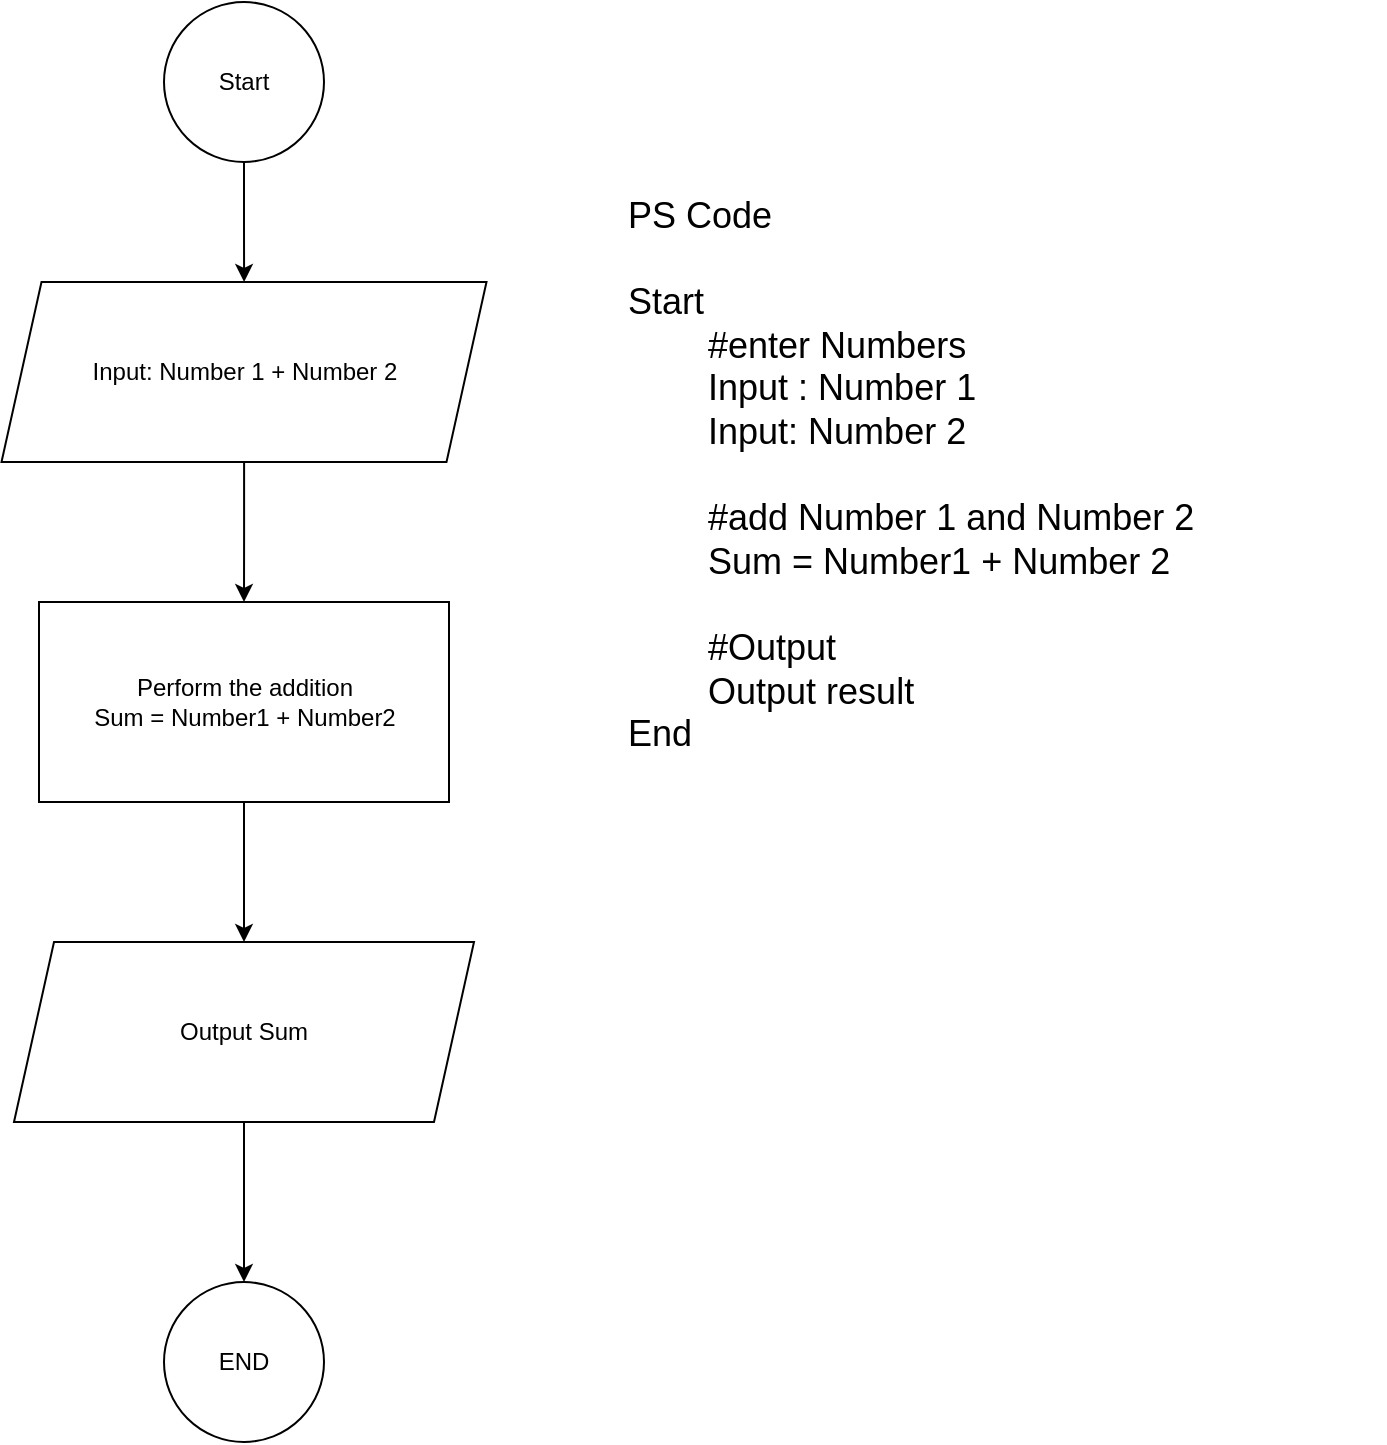 <mxfile version="28.1.2">
  <diagram name="Seite-1" id="qLtpq4r598Eb0vKFgCos">
    <mxGraphModel dx="1426" dy="841" grid="1" gridSize="10" guides="1" tooltips="1" connect="1" arrows="1" fold="1" page="1" pageScale="1" pageWidth="827" pageHeight="1169" math="0" shadow="0">
      <root>
        <mxCell id="0" />
        <mxCell id="1" parent="0" />
        <mxCell id="YJfmNgXjkh2zvaOiM6-I-6" value="" style="edgeStyle=orthogonalEdgeStyle;rounded=0;orthogonalLoop=1;jettySize=auto;html=1;" edge="1" parent="1" source="YJfmNgXjkh2zvaOiM6-I-1" target="YJfmNgXjkh2zvaOiM6-I-2">
          <mxGeometry relative="1" as="geometry" />
        </mxCell>
        <mxCell id="YJfmNgXjkh2zvaOiM6-I-1" value="Start" style="ellipse;whiteSpace=wrap;html=1;aspect=fixed;" vertex="1" parent="1">
          <mxGeometry x="100" y="70" width="80" height="80" as="geometry" />
        </mxCell>
        <mxCell id="YJfmNgXjkh2zvaOiM6-I-7" value="" style="edgeStyle=orthogonalEdgeStyle;rounded=0;orthogonalLoop=1;jettySize=auto;html=1;" edge="1" parent="1" source="YJfmNgXjkh2zvaOiM6-I-2" target="YJfmNgXjkh2zvaOiM6-I-3">
          <mxGeometry relative="1" as="geometry" />
        </mxCell>
        <mxCell id="YJfmNgXjkh2zvaOiM6-I-2" value="Input: Number 1 +&amp;nbsp;Number 2" style="shape=parallelogram;perimeter=parallelogramPerimeter;whiteSpace=wrap;html=1;fixedSize=1;" vertex="1" parent="1">
          <mxGeometry x="18.75" y="210" width="242.5" height="90" as="geometry" />
        </mxCell>
        <mxCell id="YJfmNgXjkh2zvaOiM6-I-8" value="" style="edgeStyle=orthogonalEdgeStyle;rounded=0;orthogonalLoop=1;jettySize=auto;html=1;" edge="1" parent="1" source="YJfmNgXjkh2zvaOiM6-I-3" target="YJfmNgXjkh2zvaOiM6-I-4">
          <mxGeometry relative="1" as="geometry" />
        </mxCell>
        <mxCell id="YJfmNgXjkh2zvaOiM6-I-3" value="Perform the addition&lt;div&gt;Sum = Number1 + Number2&lt;/div&gt;" style="rounded=0;whiteSpace=wrap;html=1;" vertex="1" parent="1">
          <mxGeometry x="37.5" y="370" width="205" height="100" as="geometry" />
        </mxCell>
        <mxCell id="YJfmNgXjkh2zvaOiM6-I-9" value="" style="edgeStyle=orthogonalEdgeStyle;rounded=0;orthogonalLoop=1;jettySize=auto;html=1;" edge="1" parent="1" source="YJfmNgXjkh2zvaOiM6-I-4" target="YJfmNgXjkh2zvaOiM6-I-5">
          <mxGeometry relative="1" as="geometry" />
        </mxCell>
        <mxCell id="YJfmNgXjkh2zvaOiM6-I-4" value="Output Sum" style="shape=parallelogram;perimeter=parallelogramPerimeter;whiteSpace=wrap;html=1;fixedSize=1;" vertex="1" parent="1">
          <mxGeometry x="25" y="540" width="230" height="90" as="geometry" />
        </mxCell>
        <mxCell id="YJfmNgXjkh2zvaOiM6-I-5" value="END" style="ellipse;whiteSpace=wrap;html=1;aspect=fixed;" vertex="1" parent="1">
          <mxGeometry x="100" y="710" width="80" height="80" as="geometry" />
        </mxCell>
        <mxCell id="YJfmNgXjkh2zvaOiM6-I-11" value="&lt;font style=&quot;font-size: 18px;&quot;&gt;PS Code&lt;/font&gt;&lt;div&gt;&lt;font style=&quot;font-size: 18px;&quot;&gt;&lt;br&gt;&lt;/font&gt;&lt;/div&gt;&lt;div&gt;&lt;font style=&quot;font-size: 18px;&quot;&gt;Start&lt;/font&gt;&lt;/div&gt;&lt;div&gt;&lt;font style=&quot;font-size: 18px;&quot;&gt;&lt;span style=&quot;white-space: pre;&quot;&gt;&#x9;&lt;/span&gt;#enter Numbers&lt;br&gt;&lt;/font&gt;&lt;/div&gt;&lt;div&gt;&lt;font style=&quot;font-size: 18px;&quot;&gt;&amp;nbsp;&lt;span style=&quot;white-space: pre;&quot;&gt;&#x9;&lt;/span&gt;Input : Number 1&lt;/font&gt;&lt;/div&gt;&lt;div&gt;&lt;font style=&quot;font-size: 18px;&quot;&gt;&lt;span style=&quot;white-space: pre;&quot;&gt;&#x9;&lt;/span&gt;Input: Number 2&lt;br&gt;&lt;/font&gt;&lt;/div&gt;&lt;div&gt;&lt;font style=&quot;font-size: 18px;&quot;&gt;&lt;br&gt;&lt;/font&gt;&lt;/div&gt;&lt;div&gt;&lt;font style=&quot;font-size: 18px;&quot;&gt;&lt;span style=&quot;white-space: pre;&quot;&gt;&#x9;&lt;/span&gt;#add Number 1 and Number 2&lt;br&gt;&lt;/font&gt;&lt;/div&gt;&lt;div&gt;&lt;font style=&quot;font-size: 18px;&quot;&gt;&lt;span style=&quot;white-space: pre;&quot;&gt;&#x9;&lt;/span&gt;Sum = Number1 + Number 2&lt;br&gt;&lt;/font&gt;&lt;/div&gt;&lt;div&gt;&lt;font style=&quot;font-size: 18px;&quot;&gt;&lt;br&gt;&lt;/font&gt;&lt;/div&gt;&lt;div&gt;&lt;font style=&quot;font-size: 18px;&quot;&gt;&lt;span style=&quot;white-space: pre;&quot;&gt;&#x9;&lt;/span&gt;#Output&lt;br&gt;&lt;/font&gt;&lt;/div&gt;&lt;div&gt;&lt;font style=&quot;font-size: 18px;&quot;&gt;&lt;span style=&quot;white-space: pre;&quot;&gt;&#x9;&lt;/span&gt;Output result&lt;br&gt;&lt;/font&gt;&lt;/div&gt;&lt;div&gt;&lt;font style=&quot;font-size: 18px;&quot;&gt;End&lt;/font&gt;&lt;/div&gt;" style="text;html=1;align=left;verticalAlign=top;whiteSpace=wrap;rounded=0;" vertex="1" parent="1">
          <mxGeometry x="330" y="160" width="380" height="320" as="geometry" />
        </mxCell>
      </root>
    </mxGraphModel>
  </diagram>
</mxfile>
